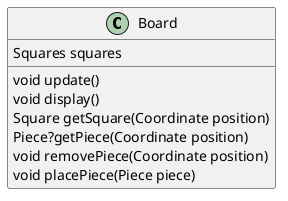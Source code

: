 @startuml
class Board {
Squares squares
void update()
void display()
Square getSquare(Coordinate position)
Piece?getPiece(Coordinate position)
void removePiece(Coordinate position)
void placePiece(Piece piece)
}
@enduml
